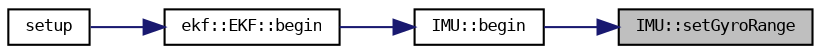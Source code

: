 digraph "IMU::setGyroRange"
{
 // LATEX_PDF_SIZE
  bgcolor="transparent";
  edge [fontname="DejaVuSansMono",fontsize="8",labelfontname="DejaVuSansMono",labelfontsize="8"];
  node [fontname="DejaVuSansMono",fontsize="8",shape=record];
  rankdir="RL";
  Node1 [label="IMU::setGyroRange",height=0.2,width=0.4,color="black", fillcolor="grey75", style="filled", fontcolor="black",tooltip=" "];
  Node1 -> Node2 [dir="back",color="midnightblue",fontsize="8",style="solid",fontname="DejaVuSansMono"];
  Node2 [label="IMU::begin",height=0.2,width=0.4,color="black",URL="$classIMU.html#ae0d964d2f8ec122be068c41b84bc18a8",tooltip=" "];
  Node2 -> Node3 [dir="back",color="midnightblue",fontsize="8",style="solid",fontname="DejaVuSansMono"];
  Node3 [label="ekf::EKF::begin",height=0.2,width=0.4,color="black",URL="$classekf_1_1EKF.html#a4a6998123529ab0d0844ad21419fc895",tooltip="Inicializacao do filtro de Kalman."];
  Node3 -> Node4 [dir="back",color="midnightblue",fontsize="8",style="solid",fontname="DejaVuSansMono"];
  Node4 [label="setup",height=0.2,width=0.4,color="black",URL="$main_8cpp.html#a4fc01d736fe50cf5b977f755b675f11d",tooltip=" "];
}
